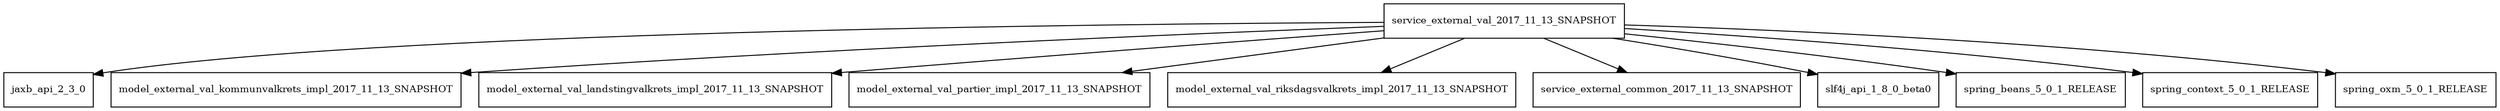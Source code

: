 digraph service_external_val_2017_11_13_SNAPSHOT_dependencies {
  node [shape = box, fontsize=10.0];
  service_external_val_2017_11_13_SNAPSHOT -> jaxb_api_2_3_0;
  service_external_val_2017_11_13_SNAPSHOT -> model_external_val_kommunvalkrets_impl_2017_11_13_SNAPSHOT;
  service_external_val_2017_11_13_SNAPSHOT -> model_external_val_landstingvalkrets_impl_2017_11_13_SNAPSHOT;
  service_external_val_2017_11_13_SNAPSHOT -> model_external_val_partier_impl_2017_11_13_SNAPSHOT;
  service_external_val_2017_11_13_SNAPSHOT -> model_external_val_riksdagsvalkrets_impl_2017_11_13_SNAPSHOT;
  service_external_val_2017_11_13_SNAPSHOT -> service_external_common_2017_11_13_SNAPSHOT;
  service_external_val_2017_11_13_SNAPSHOT -> slf4j_api_1_8_0_beta0;
  service_external_val_2017_11_13_SNAPSHOT -> spring_beans_5_0_1_RELEASE;
  service_external_val_2017_11_13_SNAPSHOT -> spring_context_5_0_1_RELEASE;
  service_external_val_2017_11_13_SNAPSHOT -> spring_oxm_5_0_1_RELEASE;
}
